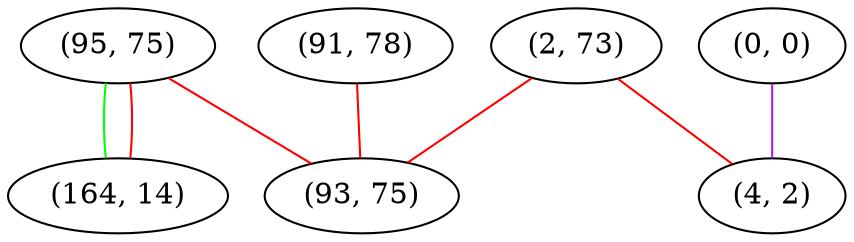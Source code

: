 graph "" {
"(95, 75)";
"(0, 0)";
"(2, 73)";
"(91, 78)";
"(164, 14)";
"(93, 75)";
"(4, 2)";
"(95, 75)" -- "(164, 14)"  [color=green, key=0, weight=2];
"(95, 75)" -- "(164, 14)"  [color=red, key=1, weight=1];
"(95, 75)" -- "(93, 75)"  [color=red, key=0, weight=1];
"(0, 0)" -- "(4, 2)"  [color=purple, key=0, weight=4];
"(2, 73)" -- "(4, 2)"  [color=red, key=0, weight=1];
"(2, 73)" -- "(93, 75)"  [color=red, key=0, weight=1];
"(91, 78)" -- "(93, 75)"  [color=red, key=0, weight=1];
}
